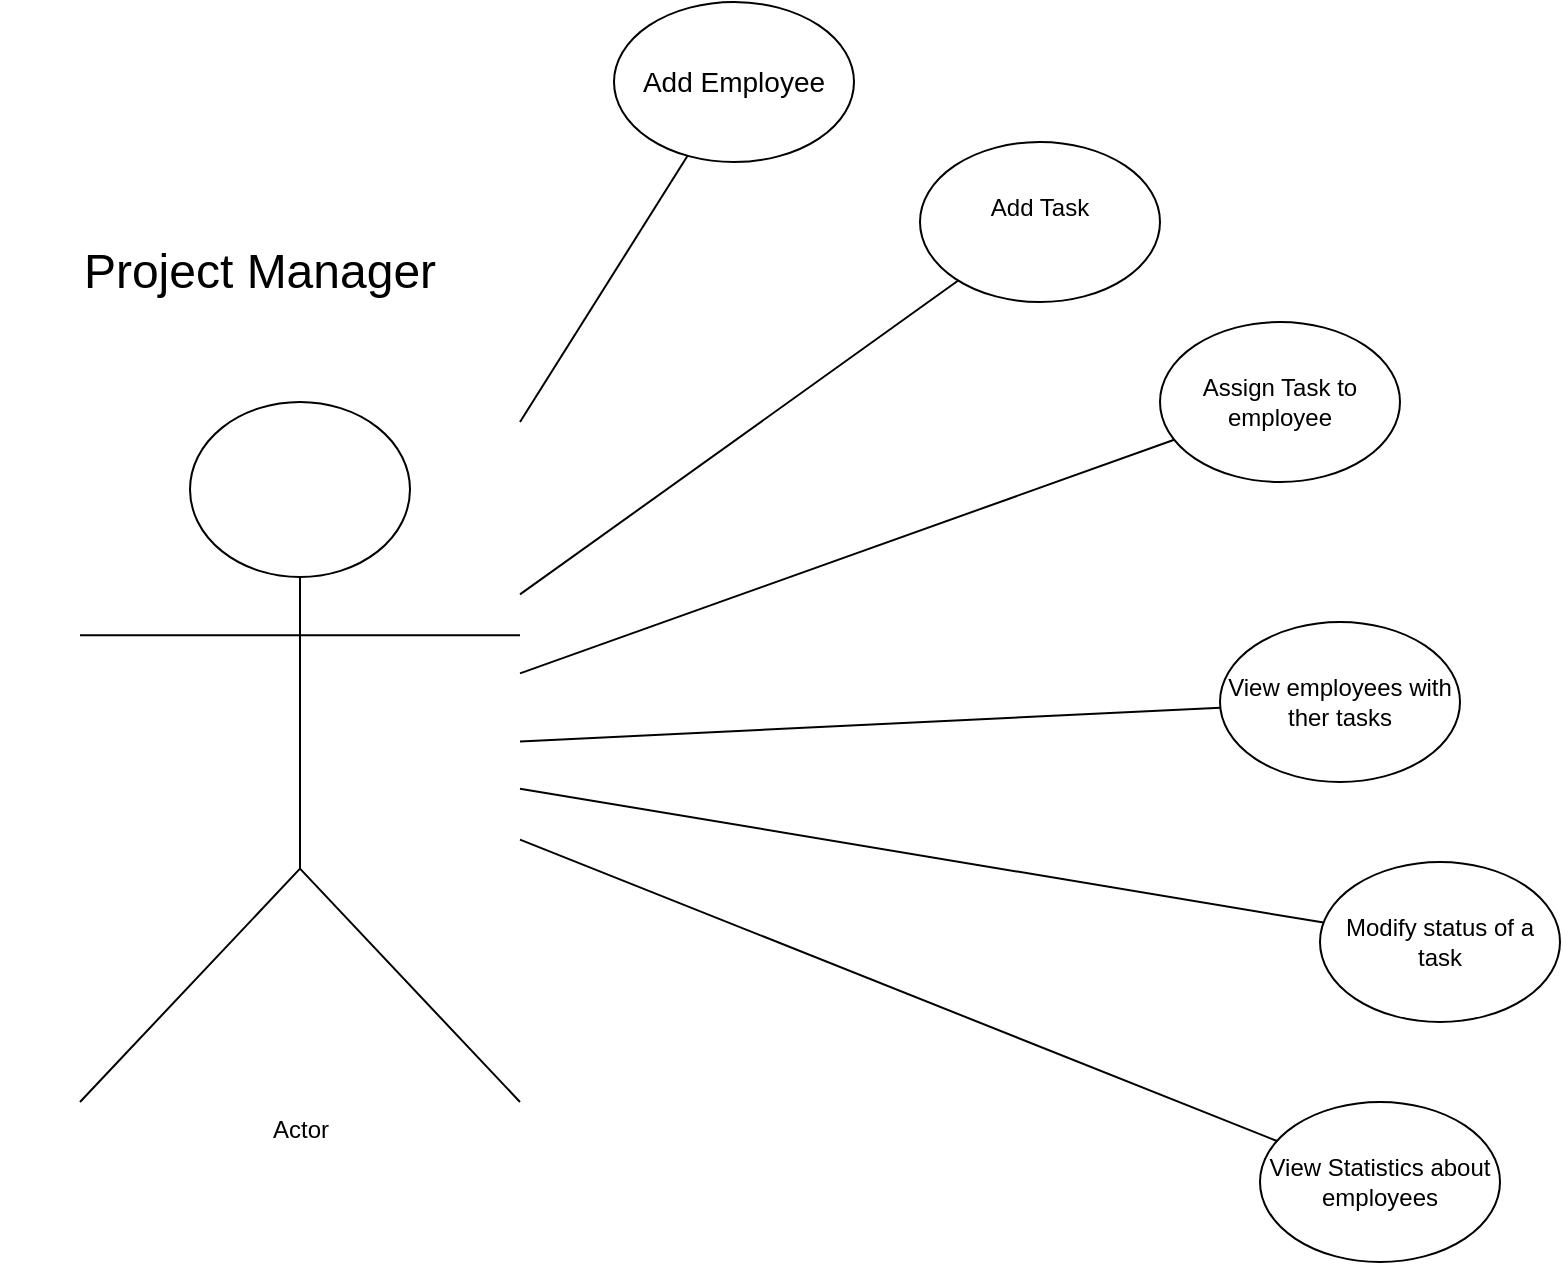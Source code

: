 <mxfile version="26.1.1" pages="3">
  <diagram id="C5RBs43oDa-KdzZeNtuy" name="use-case-Diagram">
    <mxGraphModel dx="2704" dy="522" grid="1" gridSize="10" guides="1" tooltips="1" connect="1" arrows="1" fold="1" page="1" pageScale="1" pageWidth="827" pageHeight="1169" math="0" shadow="0">
      <root>
        <mxCell id="WIyWlLk6GJQsqaUBKTNV-0" />
        <mxCell id="WIyWlLk6GJQsqaUBKTNV-1" parent="WIyWlLk6GJQsqaUBKTNV-0" />
        <mxCell id="hcYKeLWvqQQFtby9EGZp-0" value="Actor" style="shape=umlActor;verticalLabelPosition=bottom;verticalAlign=top;html=1;outlineConnect=0;" parent="WIyWlLk6GJQsqaUBKTNV-1" vertex="1">
          <mxGeometry x="-800" y="280" width="220" height="350" as="geometry" />
        </mxCell>
        <mxCell id="hcYKeLWvqQQFtby9EGZp-4" value="&lt;font style=&quot;font-size: 24px;&quot;&gt;Project Manager&lt;/font&gt;" style="text;html=1;align=center;verticalAlign=middle;whiteSpace=wrap;rounded=0;" parent="WIyWlLk6GJQsqaUBKTNV-1" vertex="1">
          <mxGeometry x="-840" y="170" width="260" height="90" as="geometry" />
        </mxCell>
        <mxCell id="hcYKeLWvqQQFtby9EGZp-6" value="" style="endArrow=none;html=1;rounded=0;" parent="WIyWlLk6GJQsqaUBKTNV-1" target="hcYKeLWvqQQFtby9EGZp-7" edge="1">
          <mxGeometry width="50" height="50" relative="1" as="geometry">
            <mxPoint x="-580" y="290" as="sourcePoint" />
            <mxPoint x="-470" y="110" as="targetPoint" />
          </mxGeometry>
        </mxCell>
        <mxCell id="hcYKeLWvqQQFtby9EGZp-7" value="&lt;font style=&quot;font-size: 14px;&quot;&gt;Add Employee&lt;/font&gt;" style="ellipse;whiteSpace=wrap;html=1;" parent="WIyWlLk6GJQsqaUBKTNV-1" vertex="1">
          <mxGeometry x="-533" y="80" width="120" height="80" as="geometry" />
        </mxCell>
        <mxCell id="hcYKeLWvqQQFtby9EGZp-8" value="" style="endArrow=none;html=1;rounded=0;" parent="WIyWlLk6GJQsqaUBKTNV-1" source="hcYKeLWvqQQFtby9EGZp-0" target="hcYKeLWvqQQFtby9EGZp-9" edge="1">
          <mxGeometry width="50" height="50" relative="1" as="geometry">
            <mxPoint x="-420" y="430" as="sourcePoint" />
            <mxPoint x="-320" y="190" as="targetPoint" />
          </mxGeometry>
        </mxCell>
        <mxCell id="hcYKeLWvqQQFtby9EGZp-9" value="Add Task&lt;div&gt;&lt;br&gt;&lt;/div&gt;" style="ellipse;whiteSpace=wrap;html=1;" parent="WIyWlLk6GJQsqaUBKTNV-1" vertex="1">
          <mxGeometry x="-380" y="150" width="120" height="80" as="geometry" />
        </mxCell>
        <mxCell id="hcYKeLWvqQQFtby9EGZp-10" value="" style="endArrow=none;html=1;rounded=0;" parent="WIyWlLk6GJQsqaUBKTNV-1" source="hcYKeLWvqQQFtby9EGZp-0" target="hcYKeLWvqQQFtby9EGZp-11" edge="1">
          <mxGeometry width="50" height="50" relative="1" as="geometry">
            <mxPoint x="-420" y="490" as="sourcePoint" />
            <mxPoint x="-200" y="280" as="targetPoint" />
          </mxGeometry>
        </mxCell>
        <mxCell id="hcYKeLWvqQQFtby9EGZp-11" value="Assign Task to employee" style="ellipse;whiteSpace=wrap;html=1;" parent="WIyWlLk6GJQsqaUBKTNV-1" vertex="1">
          <mxGeometry x="-260" y="240" width="120" height="80" as="geometry" />
        </mxCell>
        <mxCell id="hcYKeLWvqQQFtby9EGZp-12" value="" style="endArrow=none;html=1;rounded=0;" parent="WIyWlLk6GJQsqaUBKTNV-1" source="hcYKeLWvqQQFtby9EGZp-0" target="hcYKeLWvqQQFtby9EGZp-13" edge="1">
          <mxGeometry width="50" height="50" relative="1" as="geometry">
            <mxPoint x="-420" y="560" as="sourcePoint" />
            <mxPoint x="-170" y="430" as="targetPoint" />
          </mxGeometry>
        </mxCell>
        <mxCell id="hcYKeLWvqQQFtby9EGZp-13" value="View employees with ther tasks" style="ellipse;whiteSpace=wrap;html=1;" parent="WIyWlLk6GJQsqaUBKTNV-1" vertex="1">
          <mxGeometry x="-230.0" y="390" width="120" height="80" as="geometry" />
        </mxCell>
        <mxCell id="hcYKeLWvqQQFtby9EGZp-14" value="" style="endArrow=none;html=1;rounded=0;" parent="WIyWlLk6GJQsqaUBKTNV-1" source="hcYKeLWvqQQFtby9EGZp-0" target="hcYKeLWvqQQFtby9EGZp-15" edge="1">
          <mxGeometry width="50" height="50" relative="1" as="geometry">
            <mxPoint x="-420" y="610" as="sourcePoint" />
            <mxPoint x="-120" y="550" as="targetPoint" />
          </mxGeometry>
        </mxCell>
        <mxCell id="hcYKeLWvqQQFtby9EGZp-15" value="Modify status of a task" style="ellipse;whiteSpace=wrap;html=1;" parent="WIyWlLk6GJQsqaUBKTNV-1" vertex="1">
          <mxGeometry x="-180.0" y="510" width="120" height="80" as="geometry" />
        </mxCell>
        <mxCell id="hcYKeLWvqQQFtby9EGZp-16" value="" style="endArrow=none;html=1;rounded=0;" parent="WIyWlLk6GJQsqaUBKTNV-1" source="hcYKeLWvqQQFtby9EGZp-0" target="hcYKeLWvqQQFtby9EGZp-17" edge="1">
          <mxGeometry width="50" height="50" relative="1" as="geometry">
            <mxPoint x="-420" y="720" as="sourcePoint" />
            <mxPoint x="-150" y="670" as="targetPoint" />
          </mxGeometry>
        </mxCell>
        <mxCell id="hcYKeLWvqQQFtby9EGZp-17" value="View Statistics about employees" style="ellipse;whiteSpace=wrap;html=1;" parent="WIyWlLk6GJQsqaUBKTNV-1" vertex="1">
          <mxGeometry x="-210.0" y="630" width="120" height="80" as="geometry" />
        </mxCell>
      </root>
    </mxGraphModel>
  </diagram>
  <diagram id="sAQ5zIrsNqG7S6Z7Eys6" name="PackageDiagram">
    <mxGraphModel dx="1877" dy="1691" grid="1" gridSize="10" guides="1" tooltips="1" connect="1" arrows="1" fold="1" page="1" pageScale="1" pageWidth="827" pageHeight="1169" math="0" shadow="0">
      <root>
        <mxCell id="0" />
        <mxCell id="1" parent="0" />
        <mxCell id="b7KAdncIvJaY0aT_uzYe-1" value="Graphical User Interface" style="shape=folder;fontStyle=1;spacingTop=10;tabWidth=40;tabHeight=14;tabPosition=left;html=1;whiteSpace=wrap;" parent="1" vertex="1">
          <mxGeometry x="100" y="-680" width="240" height="114" as="geometry" />
        </mxCell>
        <mxCell id="b7KAdncIvJaY0aT_uzYe-2" value="" style="endArrow=block;dashed=1;endFill=0;endSize=12;html=1;rounded=0;exitX=0.5;exitY=1;exitDx=0;exitDy=0;exitPerimeter=0;entryX=0.512;entryY=0.089;entryDx=0;entryDy=0;entryPerimeter=0;" parent="1" source="b7KAdncIvJaY0aT_uzYe-1" target="b7KAdncIvJaY0aT_uzYe-3" edge="1">
          <mxGeometry width="160" relative="1" as="geometry">
            <mxPoint x="260" y="-440" as="sourcePoint" />
            <mxPoint x="220" y="-420" as="targetPoint" />
          </mxGeometry>
        </mxCell>
        <mxCell id="b7KAdncIvJaY0aT_uzYe-3" value="Business Logic" style="shape=folder;fontStyle=1;spacingTop=10;tabWidth=40;tabHeight=14;tabPosition=left;html=1;whiteSpace=wrap;" parent="1" vertex="1">
          <mxGeometry x="80" y="-420" width="280" height="130" as="geometry" />
        </mxCell>
        <mxCell id="b7KAdncIvJaY0aT_uzYe-6" value="" style="endArrow=block;dashed=1;endFill=0;endSize=12;html=1;rounded=0;exitX=0.5;exitY=1;exitDx=0;exitDy=0;exitPerimeter=0;entryX=0.501;entryY=0.086;entryDx=0;entryDy=0;entryPerimeter=0;" parent="1" target="b7KAdncIvJaY0aT_uzYe-7" edge="1">
          <mxGeometry width="160" relative="1" as="geometry">
            <mxPoint x="219.58" y="-290" as="sourcePoint" />
            <mxPoint x="220" y="-180" as="targetPoint" />
          </mxGeometry>
        </mxCell>
        <mxCell id="b7KAdncIvJaY0aT_uzYe-7" value="DataAccess" style="shape=folder;fontStyle=1;spacingTop=10;tabWidth=40;tabHeight=14;tabPosition=left;html=1;whiteSpace=wrap;" parent="1" vertex="1">
          <mxGeometry x="92.5" y="-190" width="255" height="140" as="geometry" />
        </mxCell>
        <mxCell id="b7KAdncIvJaY0aT_uzYe-8" value="DataModel" style="shape=folder;fontStyle=1;spacingTop=10;tabWidth=40;tabHeight=14;tabPosition=left;html=1;whiteSpace=wrap;" parent="1" vertex="1">
          <mxGeometry x="510" y="-410" width="260" height="110" as="geometry" />
        </mxCell>
        <mxCell id="b7KAdncIvJaY0aT_uzYe-11" value="" style="endArrow=block;dashed=1;endFill=0;endSize=12;html=1;rounded=0;exitX=1;exitY=0.488;exitDx=0;exitDy=0;exitPerimeter=0;entryX=0;entryY=0;entryDx=150;entryDy=14;entryPerimeter=0;" parent="1" source="b7KAdncIvJaY0aT_uzYe-1" target="b7KAdncIvJaY0aT_uzYe-8" edge="1">
          <mxGeometry width="160" relative="1" as="geometry">
            <mxPoint x="470" y="-400" as="sourcePoint" />
            <mxPoint x="630" y="-400" as="targetPoint" />
          </mxGeometry>
        </mxCell>
        <mxCell id="b7KAdncIvJaY0aT_uzYe-14" value="" style="endArrow=block;dashed=1;endFill=0;endSize=12;html=1;rounded=0;exitX=0;exitY=0;exitDx=280;exitDy=72;exitPerimeter=0;entryX=0;entryY=0;entryDx=0;entryDy=62;entryPerimeter=0;" parent="1" source="b7KAdncIvJaY0aT_uzYe-3" target="b7KAdncIvJaY0aT_uzYe-8" edge="1">
          <mxGeometry width="160" relative="1" as="geometry">
            <mxPoint x="470" y="-230" as="sourcePoint" />
            <mxPoint x="630" y="-230" as="targetPoint" />
          </mxGeometry>
        </mxCell>
        <mxCell id="b7KAdncIvJaY0aT_uzYe-16" value="" style="endArrow=block;dashed=1;endFill=0;endSize=12;html=1;rounded=0;exitX=0;exitY=0;exitDx=255;exitDy=77;exitPerimeter=0;entryX=0.5;entryY=1;entryDx=0;entryDy=0;entryPerimeter=0;" parent="1" source="b7KAdncIvJaY0aT_uzYe-7" target="b7KAdncIvJaY0aT_uzYe-8" edge="1">
          <mxGeometry width="160" relative="1" as="geometry">
            <mxPoint x="470" y="-230" as="sourcePoint" />
            <mxPoint x="630" y="-230" as="targetPoint" />
          </mxGeometry>
        </mxCell>
        <mxCell id="b7KAdncIvJaY0aT_uzYe-17" value="" style="endArrow=classic;html=1;rounded=0;entryX=0.49;entryY=0.1;entryDx=0;entryDy=0;entryPerimeter=0;" parent="1" target="b7KAdncIvJaY0aT_uzYe-1" edge="1">
          <mxGeometry width="50" height="50" relative="1" as="geometry">
            <mxPoint x="200" y="-880" as="sourcePoint" />
            <mxPoint x="570" y="-760" as="targetPoint" />
          </mxGeometry>
        </mxCell>
        <mxCell id="b7KAdncIvJaY0aT_uzYe-19" value="&lt;font style=&quot;font-size: 14px;&quot;&gt;Contains the implementation of the GUI&amp;nbsp; with classes : MainMenuPage,ModifyStatusPage,&lt;/font&gt;&lt;div&gt;&lt;span style=&quot;background-color: initial;&quot;&gt;&lt;font size=&quot;3&quot;&gt;ViewEmployeesPage,ViewStatisticsPage,&lt;/font&gt;&lt;/span&gt;&lt;/div&gt;&lt;div&gt;&lt;span style=&quot;background-color: initial;&quot;&gt;&lt;font size=&quot;3&quot;&gt;AddEmployeePage,AddTaskPage,&lt;/font&gt;&lt;/span&gt;&lt;/div&gt;&lt;div&gt;&lt;span style=&quot;background-color: initial;&quot;&gt;&lt;font size=&quot;3&quot;&gt;AssignTaskPage ,OperationsOnComplexTaskPage&lt;/font&gt;&lt;/span&gt;&lt;/div&gt;" style="text;html=1;align=center;verticalAlign=middle;whiteSpace=wrap;rounded=0;" parent="1" vertex="1">
          <mxGeometry x="92.5" y="-1010" width="307.5" height="120" as="geometry" />
        </mxCell>
        <mxCell id="b7KAdncIvJaY0aT_uzYe-21" value="" style="endArrow=classic;html=1;rounded=0;entryX=0.769;entryY=0.091;entryDx=0;entryDy=0;entryPerimeter=0;" parent="1" target="b7KAdncIvJaY0aT_uzYe-8" edge="1">
          <mxGeometry width="50" height="50" relative="1" as="geometry">
            <mxPoint x="690" y="-570" as="sourcePoint" />
            <mxPoint x="730" y="-560" as="targetPoint" />
          </mxGeometry>
        </mxCell>
        <mxCell id="b7KAdncIvJaY0aT_uzYe-22" value="&lt;font style=&quot;font-size: 14px;&quot;&gt;Contains the implementation of&amp;nbsp; Employee,Task, SimpleTask, ComplexTask,EmployeeHourRetainer&lt;/font&gt;" style="text;html=1;align=center;verticalAlign=middle;whiteSpace=wrap;rounded=0;" parent="1" vertex="1">
          <mxGeometry x="530" y="-696" width="240" height="130" as="geometry" />
        </mxCell>
        <mxCell id="b7KAdncIvJaY0aT_uzYe-23" value="" style="endArrow=classic;html=1;rounded=0;entryX=0;entryY=0;entryDx=0;entryDy=72;entryPerimeter=0;" parent="1" target="b7KAdncIvJaY0aT_uzYe-3" edge="1">
          <mxGeometry width="50" height="50" relative="1" as="geometry">
            <mxPoint x="-160" y="-440" as="sourcePoint" />
            <mxPoint x="470" y="-320" as="targetPoint" />
          </mxGeometry>
        </mxCell>
        <mxCell id="b7KAdncIvJaY0aT_uzYe-24" value="&lt;font style=&quot;font-size: 14px;&quot;&gt;Contains the Implementation of TaskManagement(the logic for tasks ), EmployeesManagement(the logic for employees) and Utility(some methods to manipulate data of Tasks and/or Employees&lt;/font&gt;" style="text;html=1;align=center;verticalAlign=middle;whiteSpace=wrap;rounded=0;" parent="1" vertex="1">
          <mxGeometry x="-390" y="-560" width="230" height="190" as="geometry" />
        </mxCell>
        <mxCell id="b7KAdncIvJaY0aT_uzYe-25" value="" style="endArrow=classic;html=1;rounded=0;entryX=0;entryY=0;entryDx=0;entryDy=77;entryPerimeter=0;" parent="1" target="b7KAdncIvJaY0aT_uzYe-7" edge="1">
          <mxGeometry width="50" height="50" relative="1" as="geometry">
            <mxPoint x="-330" y="-180" as="sourcePoint" />
            <mxPoint x="100" y="-170" as="targetPoint" />
          </mxGeometry>
        </mxCell>
        <mxCell id="b7KAdncIvJaY0aT_uzYe-26" value="&lt;font style=&quot;font-size: 14px;&quot;&gt;Contains the class for&lt;br/&gt;persisting data using&lt;br/&gt;serialization(SerializationOperations)&lt;/font&gt;" style="text;html=1;align=center;verticalAlign=middle;whiteSpace=wrap;rounded=0;" parent="1" vertex="1">
          <mxGeometry x="-560" y="-250" width="240" height="120" as="geometry" />
        </mxCell>
      </root>
    </mxGraphModel>
  </diagram>
  <diagram id="93zc1zAhfyyxOdkMLuDo" name="classDiagram">
    <mxGraphModel dx="3987" dy="2329" grid="1" gridSize="10" guides="1" tooltips="1" connect="1" arrows="1" fold="1" page="1" pageScale="1" pageWidth="827" pageHeight="1169" math="0" shadow="0">
      <root>
        <mxCell id="0" />
        <mxCell id="1" parent="0" />
        <mxCell id="gsCKZglPHFeSLRYfXybQ-1" value="&lt;i&gt;Task&lt;/i&gt;" style="swimlane;fontStyle=1;align=center;verticalAlign=top;childLayout=stackLayout;horizontal=1;startSize=26;horizontalStack=0;resizeParent=1;resizeParentMax=0;resizeLast=0;collapsible=1;marginBottom=0;whiteSpace=wrap;html=1;" parent="1" vertex="1">
          <mxGeometry x="350" y="410" width="160" height="138" as="geometry" />
        </mxCell>
        <mxCell id="gsCKZglPHFeSLRYfXybQ-2" value="-idTask:int&lt;div&gt;&lt;br&gt;&lt;/div&gt;" style="text;strokeColor=none;fillColor=none;align=left;verticalAlign=top;spacingLeft=4;spacingRight=4;overflow=hidden;rotatable=0;points=[[0,0.5],[1,0.5]];portConstraint=eastwest;whiteSpace=wrap;html=1;" parent="gsCKZglPHFeSLRYfXybQ-1" vertex="1">
          <mxGeometry y="26" width="160" height="26" as="geometry" />
        </mxCell>
        <mxCell id="gsCKZglPHFeSLRYfXybQ-7" value="-title:String" style="text;strokeColor=none;fillColor=none;align=left;verticalAlign=top;spacingLeft=4;spacingRight=4;overflow=hidden;rotatable=0;points=[[0,0.5],[1,0.5]];portConstraint=eastwest;whiteSpace=wrap;html=1;" parent="gsCKZglPHFeSLRYfXybQ-1" vertex="1">
          <mxGeometry y="52" width="160" height="26" as="geometry" />
        </mxCell>
        <mxCell id="hb1Ye0WjrdyC9d1Gobza-20" value="-statusTask : String" style="text;strokeColor=none;fillColor=none;align=left;verticalAlign=top;spacingLeft=4;spacingRight=4;overflow=hidden;rotatable=0;points=[[0,0.5],[1,0.5]];portConstraint=eastwest;whiteSpace=wrap;html=1;" parent="gsCKZglPHFeSLRYfXybQ-1" vertex="1">
          <mxGeometry y="78" width="160" height="26" as="geometry" />
        </mxCell>
        <mxCell id="gsCKZglPHFeSLRYfXybQ-3" value="" style="line;strokeWidth=1;fillColor=none;align=left;verticalAlign=middle;spacingTop=-1;spacingLeft=3;spacingRight=3;rotatable=0;labelPosition=right;points=[];portConstraint=eastwest;strokeColor=inherit;" parent="gsCKZglPHFeSLRYfXybQ-1" vertex="1">
          <mxGeometry y="104" width="160" height="8" as="geometry" />
        </mxCell>
        <mxCell id="gsCKZglPHFeSLRYfXybQ-4" value="&lt;i&gt;+estimateDuration() :int&lt;/i&gt;" style="text;strokeColor=none;fillColor=none;align=left;verticalAlign=top;spacingLeft=4;spacingRight=4;overflow=hidden;rotatable=0;points=[[0,0.5],[1,0.5]];portConstraint=eastwest;whiteSpace=wrap;html=1;" parent="gsCKZglPHFeSLRYfXybQ-1" vertex="1">
          <mxGeometry y="112" width="160" height="26" as="geometry" />
        </mxCell>
        <mxCell id="gsCKZglPHFeSLRYfXybQ-8" value="SimpleTask" style="swimlane;fontStyle=1;align=center;verticalAlign=top;childLayout=stackLayout;horizontal=1;startSize=26;horizontalStack=0;resizeParent=1;resizeParentMax=0;resizeLast=0;collapsible=1;marginBottom=0;whiteSpace=wrap;html=1;" parent="1" vertex="1">
          <mxGeometry x="234" y="710" width="180" height="112" as="geometry" />
        </mxCell>
        <mxCell id="gsCKZglPHFeSLRYfXybQ-9" value="-startHour : int" style="text;strokeColor=none;fillColor=none;align=left;verticalAlign=top;spacingLeft=4;spacingRight=4;overflow=hidden;rotatable=0;points=[[0,0.5],[1,0.5]];portConstraint=eastwest;whiteSpace=wrap;html=1;" parent="gsCKZglPHFeSLRYfXybQ-8" vertex="1">
          <mxGeometry y="26" width="180" height="26" as="geometry" />
        </mxCell>
        <mxCell id="gsCKZglPHFeSLRYfXybQ-19" value="-endHour : int" style="text;strokeColor=none;fillColor=none;align=left;verticalAlign=top;spacingLeft=4;spacingRight=4;overflow=hidden;rotatable=0;points=[[0,0.5],[1,0.5]];portConstraint=eastwest;whiteSpace=wrap;html=1;" parent="gsCKZglPHFeSLRYfXybQ-8" vertex="1">
          <mxGeometry y="52" width="180" height="26" as="geometry" />
        </mxCell>
        <mxCell id="gsCKZglPHFeSLRYfXybQ-10" value="" style="line;strokeWidth=1;fillColor=none;align=left;verticalAlign=middle;spacingTop=-1;spacingLeft=3;spacingRight=3;rotatable=0;labelPosition=right;points=[];portConstraint=eastwest;strokeColor=inherit;" parent="gsCKZglPHFeSLRYfXybQ-8" vertex="1">
          <mxGeometry y="78" width="180" height="8" as="geometry" />
        </mxCell>
        <mxCell id="gsCKZglPHFeSLRYfXybQ-11" value="+ estimateDuration(): int" style="text;strokeColor=none;fillColor=none;align=left;verticalAlign=top;spacingLeft=4;spacingRight=4;overflow=hidden;rotatable=0;points=[[0,0.5],[1,0.5]];portConstraint=eastwest;whiteSpace=wrap;html=1;" parent="gsCKZglPHFeSLRYfXybQ-8" vertex="1">
          <mxGeometry y="86" width="180" height="26" as="geometry" />
        </mxCell>
        <mxCell id="gsCKZglPHFeSLRYfXybQ-12" value="ComplexTask" style="swimlane;fontStyle=1;align=center;verticalAlign=top;childLayout=stackLayout;horizontal=1;startSize=26;horizontalStack=0;resizeParent=1;resizeParentMax=0;resizeLast=0;collapsible=1;marginBottom=0;whiteSpace=wrap;html=1;" parent="1" vertex="1">
          <mxGeometry x="530" y="686" width="197" height="164" as="geometry" />
        </mxCell>
        <mxCell id="gsCKZglPHFeSLRYfXybQ-13" value="-listOfAComplexTask : List&amp;lt;Task&amp;gt;;" style="text;strokeColor=none;fillColor=none;align=left;verticalAlign=top;spacingLeft=4;spacingRight=4;overflow=hidden;rotatable=0;points=[[0,0.5],[1,0.5]];portConstraint=eastwest;whiteSpace=wrap;html=1;" parent="gsCKZglPHFeSLRYfXybQ-12" vertex="1">
          <mxGeometry y="26" width="197" height="26" as="geometry" />
        </mxCell>
        <mxCell id="gsCKZglPHFeSLRYfXybQ-14" value="" style="line;strokeWidth=1;fillColor=none;align=left;verticalAlign=middle;spacingTop=-1;spacingLeft=3;spacingRight=3;rotatable=0;labelPosition=right;points=[];portConstraint=eastwest;strokeColor=inherit;" parent="gsCKZglPHFeSLRYfXybQ-12" vertex="1">
          <mxGeometry y="52" width="197" height="8" as="geometry" />
        </mxCell>
        <mxCell id="gsCKZglPHFeSLRYfXybQ-15" value="+ estimateDuration(): int" style="text;strokeColor=none;fillColor=none;align=left;verticalAlign=top;spacingLeft=4;spacingRight=4;overflow=hidden;rotatable=0;points=[[0,0.5],[1,0.5]];portConstraint=eastwest;whiteSpace=wrap;html=1;" parent="gsCKZglPHFeSLRYfXybQ-12" vertex="1">
          <mxGeometry y="60" width="197" height="26" as="geometry" />
        </mxCell>
        <mxCell id="gsCKZglPHFeSLRYfXybQ-20" value="+ addTask(task : Task) : void&lt;div&gt;&lt;br&gt;&lt;/div&gt;" style="text;strokeColor=none;fillColor=none;align=left;verticalAlign=top;spacingLeft=4;spacingRight=4;overflow=hidden;rotatable=0;points=[[0,0.5],[1,0.5]];portConstraint=eastwest;whiteSpace=wrap;html=1;" parent="gsCKZglPHFeSLRYfXybQ-12" vertex="1">
          <mxGeometry y="86" width="197" height="26" as="geometry" />
        </mxCell>
        <mxCell id="gsCKZglPHFeSLRYfXybQ-21" value="+ deleteTask(task : Task) : void" style="text;strokeColor=none;fillColor=none;align=left;verticalAlign=top;spacingLeft=4;spacingRight=4;overflow=hidden;rotatable=0;points=[[0,0.5],[1,0.5]];portConstraint=eastwest;whiteSpace=wrap;html=1;" parent="gsCKZglPHFeSLRYfXybQ-12" vertex="1">
          <mxGeometry y="112" width="197" height="26" as="geometry" />
        </mxCell>
        <mxCell id="p8pjEw0joS4cmYBz9ySb-9" value="+ findTask(task : Task) : Task" style="text;strokeColor=none;fillColor=none;align=left;verticalAlign=top;spacingLeft=4;spacingRight=4;overflow=hidden;rotatable=0;points=[[0,0.5],[1,0.5]];portConstraint=eastwest;whiteSpace=wrap;html=1;" parent="gsCKZglPHFeSLRYfXybQ-12" vertex="1">
          <mxGeometry y="138" width="197" height="26" as="geometry" />
        </mxCell>
        <mxCell id="gsCKZglPHFeSLRYfXybQ-16" value="" style="endArrow=block;endSize=16;endFill=0;html=1;rounded=0;exitX=0.5;exitY=0;exitDx=0;exitDy=0;entryX=0.459;entryY=1.045;entryDx=0;entryDy=0;entryPerimeter=0;" parent="1" source="gsCKZglPHFeSLRYfXybQ-8" target="gsCKZglPHFeSLRYfXybQ-4" edge="1">
          <mxGeometry width="160" relative="1" as="geometry">
            <mxPoint x="320" y="380" as="sourcePoint" />
            <mxPoint x="480" y="380" as="targetPoint" />
          </mxGeometry>
        </mxCell>
        <mxCell id="gsCKZglPHFeSLRYfXybQ-17" value="" style="endArrow=block;endSize=16;endFill=0;html=1;rounded=0;exitX=0.564;exitY=-0.018;exitDx=0;exitDy=0;exitPerimeter=0;entryX=0.606;entryY=1.154;entryDx=0;entryDy=0;entryPerimeter=0;" parent="1" source="gsCKZglPHFeSLRYfXybQ-12" target="gsCKZglPHFeSLRYfXybQ-4" edge="1">
          <mxGeometry width="160" relative="1" as="geometry">
            <mxPoint x="320" y="270" as="sourcePoint" />
            <mxPoint x="480" y="270" as="targetPoint" />
          </mxGeometry>
        </mxCell>
        <mxCell id="gsCKZglPHFeSLRYfXybQ-22" value="" style="endArrow=diamondThin;endFill=0;endSize=24;html=1;rounded=0;entryX=1;entryY=0.5;entryDx=0;entryDy=0;exitX=1;exitY=0.5;exitDx=0;exitDy=0;" parent="1" source="gsCKZglPHFeSLRYfXybQ-7" target="gsCKZglPHFeSLRYfXybQ-20" edge="1">
          <mxGeometry width="160" relative="1" as="geometry">
            <mxPoint x="410" y="187" as="sourcePoint" />
            <mxPoint x="550" y="330" as="targetPoint" />
            <Array as="points">
              <mxPoint x="780" y="480" />
              <mxPoint x="780" y="590" />
              <mxPoint x="780" y="785" />
            </Array>
          </mxGeometry>
        </mxCell>
        <mxCell id="gsCKZglPHFeSLRYfXybQ-23" value="TasksManagement" style="swimlane;fontStyle=1;align=center;verticalAlign=top;childLayout=stackLayout;horizontal=1;startSize=26;horizontalStack=0;resizeParent=1;resizeParentMax=0;resizeLast=0;collapsible=1;marginBottom=0;whiteSpace=wrap;html=1;" parent="1" vertex="1">
          <mxGeometry x="-410" y="130" width="630" height="580" as="geometry" />
        </mxCell>
        <mxCell id="gsCKZglPHFeSLRYfXybQ-24" value="- map : Map&amp;lt;Employee , List &amp;lt;Task&amp;gt;&amp;gt;" style="text;strokeColor=none;fillColor=none;align=left;verticalAlign=top;spacingLeft=4;spacingRight=4;overflow=hidden;rotatable=0;points=[[0,0.5],[1,0.5]];portConstraint=eastwest;whiteSpace=wrap;html=1;" parent="gsCKZglPHFeSLRYfXybQ-23" vertex="1">
          <mxGeometry y="26" width="630" height="26" as="geometry" />
        </mxCell>
        <mxCell id="4f8afUCtdIZkkw5ZLQad-1" value="- errorMessageTask : String" style="text;strokeColor=none;fillColor=none;align=left;verticalAlign=top;spacingLeft=4;spacingRight=4;overflow=hidden;rotatable=0;points=[[0,0.5],[1,0.5]];portConstraint=eastwest;whiteSpace=wrap;html=1;" parent="gsCKZglPHFeSLRYfXybQ-23" vertex="1">
          <mxGeometry y="52" width="630" height="26" as="geometry" />
        </mxCell>
        <mxCell id="_wk4xb8OxTAzbN9ZgH_I-1" value="&lt;u&gt;- idAutoIncrement : Integer&lt;/u&gt;" style="text;strokeColor=none;fillColor=none;align=left;verticalAlign=top;spacingLeft=4;spacingRight=4;overflow=hidden;rotatable=0;points=[[0,0.5],[1,0.5]];portConstraint=eastwest;whiteSpace=wrap;html=1;" parent="gsCKZglPHFeSLRYfXybQ-23" vertex="1">
          <mxGeometry y="78" width="630" height="26" as="geometry" />
        </mxCell>
        <mxCell id="_ZY3OqY5vGH6_oPAg5ww-28" value="-listOfTaskUnassigned : List&amp;lt;Task&amp;gt;" style="text;strokeColor=none;fillColor=none;align=left;verticalAlign=top;spacingLeft=4;spacingRight=4;overflow=hidden;rotatable=0;points=[[0,0.5],[1,0.5]];portConstraint=eastwest;whiteSpace=wrap;html=1;" parent="gsCKZglPHFeSLRYfXybQ-23" vertex="1">
          <mxGeometry y="104" width="630" height="26" as="geometry" />
        </mxCell>
        <mxCell id="gsCKZglPHFeSLRYfXybQ-25" value="" style="line;strokeWidth=1;fillColor=none;align=left;verticalAlign=middle;spacingTop=-1;spacingLeft=3;spacingRight=3;rotatable=0;labelPosition=right;points=[];portConstraint=eastwest;strokeColor=inherit;" parent="gsCKZglPHFeSLRYfXybQ-23" vertex="1">
          <mxGeometry y="130" width="630" height="8" as="geometry" />
        </mxCell>
        <mxCell id="F0ha7dF1QaVIKSSiVNvj-2" value="+ serializeMap() : void" style="text;strokeColor=none;fillColor=none;align=left;verticalAlign=top;spacingLeft=4;spacingRight=4;overflow=hidden;rotatable=0;points=[[0,0.5],[1,0.5]];portConstraint=eastwest;whiteSpace=wrap;html=1;" parent="gsCKZglPHFeSLRYfXybQ-23" vertex="1">
          <mxGeometry y="138" width="630" height="26" as="geometry" />
        </mxCell>
        <mxCell id="F0ha7dF1QaVIKSSiVNvj-3" value="+ serializeTaskList () : void" style="text;strokeColor=none;fillColor=none;align=left;verticalAlign=top;spacingLeft=4;spacingRight=4;overflow=hidden;rotatable=0;points=[[0,0.5],[1,0.5]];portConstraint=eastwest;whiteSpace=wrap;html=1;" parent="gsCKZglPHFeSLRYfXybQ-23" vertex="1">
          <mxGeometry y="164" width="630" height="26" as="geometry" />
        </mxCell>
        <mxCell id="F0ha7dF1QaVIKSSiVNvj-6" value="+ serializeId() : void" style="text;strokeColor=none;fillColor=none;align=left;verticalAlign=top;spacingLeft=4;spacingRight=4;overflow=hidden;rotatable=0;points=[[0,0.5],[1,0.5]];portConstraint=eastwest;whiteSpace=wrap;html=1;" parent="gsCKZglPHFeSLRYfXybQ-23" vertex="1">
          <mxGeometry y="190" width="630" height="26" as="geometry" />
        </mxCell>
        <mxCell id="F0ha7dF1QaVIKSSiVNvj-5" value="+ deserializeMap() : void" style="text;strokeColor=none;fillColor=none;align=left;verticalAlign=top;spacingLeft=4;spacingRight=4;overflow=hidden;rotatable=0;points=[[0,0.5],[1,0.5]];portConstraint=eastwest;whiteSpace=wrap;html=1;" parent="gsCKZglPHFeSLRYfXybQ-23" vertex="1">
          <mxGeometry y="216" width="630" height="26" as="geometry" />
        </mxCell>
        <mxCell id="F0ha7dF1QaVIKSSiVNvj-4" value="+ deserializeTaskList() : void" style="text;strokeColor=none;fillColor=none;align=left;verticalAlign=top;spacingLeft=4;spacingRight=4;overflow=hidden;rotatable=0;points=[[0,0.5],[1,0.5]];portConstraint=eastwest;whiteSpace=wrap;html=1;" parent="gsCKZglPHFeSLRYfXybQ-23" vertex="1">
          <mxGeometry y="242" width="630" height="26" as="geometry" />
        </mxCell>
        <mxCell id="F0ha7dF1QaVIKSSiVNvj-1" value="+ deserializeId () : void" style="text;strokeColor=none;fillColor=none;align=left;verticalAlign=top;spacingLeft=4;spacingRight=4;overflow=hidden;rotatable=0;points=[[0,0.5],[1,0.5]];portConstraint=eastwest;whiteSpace=wrap;html=1;" parent="gsCKZglPHFeSLRYfXybQ-23" vertex="1">
          <mxGeometry y="268" width="630" height="26" as="geometry" />
        </mxCell>
        <mxCell id="4f8afUCtdIZkkw5ZLQad-2" value="+ modifyTaskStatus(idEmployee: int , idTask : int, statusModified : String): void" style="text;strokeColor=none;fillColor=none;align=left;verticalAlign=top;spacingLeft=4;spacingRight=4;overflow=hidden;rotatable=0;points=[[0,0.5],[1,0.5]];portConstraint=eastwest;whiteSpace=wrap;html=1;" parent="gsCKZglPHFeSLRYfXybQ-23" vertex="1">
          <mxGeometry y="294" width="630" height="26" as="geometry" />
        </mxCell>
        <mxCell id="4f8afUCtdIZkkw5ZLQad-3" value="+ assignTaskToEmployee(idEmployee : int , currentTask: Task) : void" style="text;strokeColor=none;fillColor=none;align=left;verticalAlign=top;spacingLeft=4;spacingRight=4;overflow=hidden;rotatable=0;points=[[0,0.5],[1,0.5]];portConstraint=eastwest;whiteSpace=wrap;html=1;" parent="gsCKZglPHFeSLRYfXybQ-23" vertex="1">
          <mxGeometry y="320" width="630" height="26" as="geometry" />
        </mxCell>
        <mxCell id="4f8afUCtdIZkkw5ZLQad-4" value="+ addTaskInApplication(task : Task) :void" style="text;strokeColor=none;fillColor=none;align=left;verticalAlign=top;spacingLeft=4;spacingRight=4;overflow=hidden;rotatable=0;points=[[0,0.5],[1,0.5]];portConstraint=eastwest;whiteSpace=wrap;html=1;" parent="gsCKZglPHFeSLRYfXybQ-23" vertex="1">
          <mxGeometry y="346" width="630" height="26" as="geometry" />
        </mxCell>
        <mxCell id="4f8afUCtdIZkkw5ZLQad-6" value="+ addTaskInComplexTask(complexTask : ComplexTask , task : Task) : void" style="text;strokeColor=none;fillColor=none;align=left;verticalAlign=top;spacingLeft=4;spacingRight=4;overflow=hidden;rotatable=0;points=[[0,0.5],[1,0.5]];portConstraint=eastwest;whiteSpace=wrap;html=1;" parent="gsCKZglPHFeSLRYfXybQ-23" vertex="1">
          <mxGeometry y="372" width="630" height="26" as="geometry" />
        </mxCell>
        <mxCell id="4f8afUCtdIZkkw5ZLQad-7" value="+ deleteTaskInComplexTask(complexTask : ComplexTask , task : Task) :void" style="text;strokeColor=none;fillColor=none;align=left;verticalAlign=top;spacingLeft=4;spacingRight=4;overflow=hidden;rotatable=0;points=[[0,0.5],[1,0.5]];portConstraint=eastwest;whiteSpace=wrap;html=1;" parent="gsCKZglPHFeSLRYfXybQ-23" vertex="1">
          <mxGeometry y="398" width="630" height="26" as="geometry" />
        </mxCell>
        <mxCell id="4f8afUCtdIZkkw5ZLQad-8" value="+ getListOfEmployeeFromMap() : List&amp;lt;Employee&amp;gt;" style="text;strokeColor=none;fillColor=none;align=left;verticalAlign=top;spacingLeft=4;spacingRight=4;overflow=hidden;rotatable=0;points=[[0,0.5],[1,0.5]];portConstraint=eastwest;whiteSpace=wrap;html=1;" parent="gsCKZglPHFeSLRYfXybQ-23" vertex="1">
          <mxGeometry y="424" width="630" height="26" as="geometry" />
        </mxCell>
        <mxCell id="4f8afUCtdIZkkw5ZLQad-9" value="- hasAlreadyTheTask( tasksOfEmployee : List&amp;lt;Task&amp;gt; , task :Task) boolean" style="text;strokeColor=none;fillColor=none;align=left;verticalAlign=top;spacingLeft=4;spacingRight=4;overflow=hidden;rotatable=0;points=[[0,0.5],[1,0.5]];portConstraint=eastwest;whiteSpace=wrap;html=1;" parent="gsCKZglPHFeSLRYfXybQ-23" vertex="1">
          <mxGeometry y="450" width="630" height="26" as="geometry" />
        </mxCell>
        <mxCell id="4f8afUCtdIZkkw5ZLQad-10" value="+ findListOfTasksFromMap( idEmployee: int) : List&amp;lt;Task&amp;gt;" style="text;strokeColor=none;fillColor=none;align=left;verticalAlign=top;spacingLeft=4;spacingRight=4;overflow=hidden;rotatable=0;points=[[0,0.5],[1,0.5]];portConstraint=eastwest;whiteSpace=wrap;html=1;" parent="gsCKZglPHFeSLRYfXybQ-23" vertex="1">
          <mxGeometry y="476" width="630" height="26" as="geometry" />
        </mxCell>
        <mxCell id="4f8afUCtdIZkkw5ZLQad-11" value="- findTaskInListToModify(tasks : List&amp;lt;Task&amp;gt; , idTask : int) Task" style="text;strokeColor=none;fillColor=none;align=left;verticalAlign=top;spacingLeft=4;spacingRight=4;overflow=hidden;rotatable=0;points=[[0,0.5],[1,0.5]];portConstraint=eastwest;whiteSpace=wrap;html=1;" parent="gsCKZglPHFeSLRYfXybQ-23" vertex="1">
          <mxGeometry y="502" width="630" height="26" as="geometry" />
        </mxCell>
        <mxCell id="4f8afUCtdIZkkw5ZLQad-12" value="+ fillAllComplexTaskFromMapAndUnassigned() : List&amp;lt;ComplexTask&amp;gt;" style="text;strokeColor=none;fillColor=none;align=left;verticalAlign=top;spacingLeft=4;spacingRight=4;overflow=hidden;rotatable=0;points=[[0,0.5],[1,0.5]];portConstraint=eastwest;whiteSpace=wrap;html=1;" parent="gsCKZglPHFeSLRYfXybQ-23" vertex="1">
          <mxGeometry y="528" width="630" height="26" as="geometry" />
        </mxCell>
        <mxCell id="4f8afUCtdIZkkw5ZLQad-13" value="- allComplexTasksRecursively( complexTaskFromList :ComplexTask , complexTasks : List&amp;lt;ComplexTask) : void" style="text;strokeColor=none;fillColor=none;align=left;verticalAlign=top;spacingLeft=4;spacingRight=4;overflow=hidden;rotatable=0;points=[[0,0.5],[1,0.5]];portConstraint=eastwest;whiteSpace=wrap;html=1;" parent="gsCKZglPHFeSLRYfXybQ-23" vertex="1">
          <mxGeometry y="554" width="630" height="26" as="geometry" />
        </mxCell>
        <mxCell id="_ZY3OqY5vGH6_oPAg5ww-2" value="Employee" style="swimlane;fontStyle=1;align=center;verticalAlign=top;childLayout=stackLayout;horizontal=1;startSize=26;horizontalStack=0;resizeParent=1;resizeParentMax=0;resizeLast=0;collapsible=1;marginBottom=0;whiteSpace=wrap;html=1;" parent="1" vertex="1">
          <mxGeometry x="-280" y="-210" width="160" height="108" as="geometry" />
        </mxCell>
        <mxCell id="_ZY3OqY5vGH6_oPAg5ww-3" value="-idEmployee:int" style="text;strokeColor=none;fillColor=none;align=left;verticalAlign=top;spacingLeft=4;spacingRight=4;overflow=hidden;rotatable=0;points=[[0,0.5],[1,0.5]];portConstraint=eastwest;whiteSpace=wrap;html=1;" parent="_ZY3OqY5vGH6_oPAg5ww-2" vertex="1">
          <mxGeometry y="26" width="160" height="22" as="geometry" />
        </mxCell>
        <mxCell id="_ZY3OqY5vGH6_oPAg5ww-34" value="-age: int" style="text;strokeColor=none;fillColor=none;align=left;verticalAlign=top;spacingLeft=4;spacingRight=4;overflow=hidden;rotatable=0;points=[[0,0.5],[1,0.5]];portConstraint=eastwest;whiteSpace=wrap;html=1;" parent="_ZY3OqY5vGH6_oPAg5ww-2" vertex="1">
          <mxGeometry y="48" width="160" height="26" as="geometry" />
        </mxCell>
        <mxCell id="_ZY3OqY5vGH6_oPAg5ww-6" value="-name : String" style="text;strokeColor=none;fillColor=none;align=left;verticalAlign=top;spacingLeft=4;spacingRight=4;overflow=hidden;rotatable=0;points=[[0,0.5],[1,0.5]];portConstraint=eastwest;whiteSpace=wrap;html=1;" parent="_ZY3OqY5vGH6_oPAg5ww-2" vertex="1">
          <mxGeometry y="74" width="160" height="26" as="geometry" />
        </mxCell>
        <mxCell id="_ZY3OqY5vGH6_oPAg5ww-4" value="" style="line;strokeWidth=1;fillColor=none;align=left;verticalAlign=middle;spacingTop=-1;spacingLeft=3;spacingRight=3;rotatable=0;labelPosition=right;points=[];portConstraint=eastwest;strokeColor=inherit;" parent="_ZY3OqY5vGH6_oPAg5ww-2" vertex="1">
          <mxGeometry y="100" width="160" height="8" as="geometry" />
        </mxCell>
        <mxCell id="_ZY3OqY5vGH6_oPAg5ww-7" value="" style="endArrow=diamondThin;endFill=0;endSize=24;html=1;rounded=0;entryX=0.75;entryY=0;entryDx=0;entryDy=0;exitX=1;exitY=0.5;exitDx=0;exitDy=0;" parent="1" source="_ZY3OqY5vGH6_oPAg5ww-34" target="gsCKZglPHFeSLRYfXybQ-23" edge="1">
          <mxGeometry width="160" relative="1" as="geometry">
            <mxPoint x="63" y="-150" as="sourcePoint" />
            <mxPoint x="70" y="120" as="targetPoint" />
            <Array as="points">
              <mxPoint x="63" y="-150" />
            </Array>
          </mxGeometry>
        </mxCell>
        <mxCell id="_ZY3OqY5vGH6_oPAg5ww-8" value="EmployeesManagement" style="swimlane;fontStyle=1;align=center;verticalAlign=top;childLayout=stackLayout;horizontal=1;startSize=26;horizontalStack=0;resizeParent=1;resizeParentMax=0;resizeLast=0;collapsible=1;marginBottom=0;whiteSpace=wrap;html=1;" parent="1" vertex="1">
          <mxGeometry x="-1010" y="240" width="400" height="216" as="geometry" />
        </mxCell>
        <mxCell id="_ZY3OqY5vGH6_oPAg5ww-25" value="&lt;div style=&quot;text-align: center;&quot;&gt;&lt;span style=&quot;background-color: transparent; color: light-dark(rgb(0, 0, 0), rgb(255, 255, 255));&quot;&gt;-taskManagement: TasksManagement&lt;/span&gt;&lt;/div&gt;" style="text;strokeColor=none;fillColor=none;align=left;verticalAlign=top;spacingLeft=4;spacingRight=4;overflow=hidden;rotatable=0;points=[[0,0.5],[1,0.5]];portConstraint=eastwest;whiteSpace=wrap;html=1;" parent="_ZY3OqY5vGH6_oPAg5ww-8" vertex="1">
          <mxGeometry y="26" width="400" height="26" as="geometry" />
        </mxCell>
        <mxCell id="cb2_STiwHfEfwVFLRFuv-12" value="-listOfHourRetainerForEmployee : List&amp;lt;&lt;span style=&quot;text-align: center;&quot;&gt;EmployeeHourRetainer&lt;/span&gt;&amp;gt;&amp;nbsp;" style="text;strokeColor=none;fillColor=none;align=left;verticalAlign=top;spacingLeft=4;spacingRight=4;overflow=hidden;rotatable=0;points=[[0,0.5],[1,0.5]];portConstraint=eastwest;whiteSpace=wrap;html=1;" parent="_ZY3OqY5vGH6_oPAg5ww-8" vertex="1">
          <mxGeometry y="52" width="400" height="26" as="geometry" />
        </mxCell>
        <mxCell id="_ZY3OqY5vGH6_oPAg5ww-10" value="" style="line;strokeWidth=1;fillColor=none;align=left;verticalAlign=middle;spacingTop=-1;spacingLeft=3;spacingRight=3;rotatable=0;labelPosition=right;points=[];portConstraint=eastwest;strokeColor=inherit;" parent="_ZY3OqY5vGH6_oPAg5ww-8" vertex="1">
          <mxGeometry y="78" width="400" height="8" as="geometry" />
        </mxCell>
        <mxCell id="_ZY3OqY5vGH6_oPAg5ww-11" value="+calculateEmployeeWorkDuration(idEmployee: int) :int" style="text;strokeColor=none;fillColor=none;align=left;verticalAlign=top;spacingLeft=4;spacingRight=4;overflow=hidden;rotatable=0;points=[[0,0.5],[1,0.5]];portConstraint=eastwest;whiteSpace=wrap;html=1;" parent="_ZY3OqY5vGH6_oPAg5ww-8" vertex="1">
          <mxGeometry y="86" width="400" height="26" as="geometry" />
        </mxCell>
        <mxCell id="_ZY3OqY5vGH6_oPAg5ww-12" value="+addEmployee(employee Employee) : void" style="text;strokeColor=none;fillColor=none;align=left;verticalAlign=top;spacingLeft=4;spacingRight=4;overflow=hidden;rotatable=0;points=[[0,0.5],[1,0.5]];portConstraint=eastwest;whiteSpace=wrap;html=1;" parent="_ZY3OqY5vGH6_oPAg5ww-8" vertex="1">
          <mxGeometry y="112" width="400" height="26" as="geometry" />
        </mxCell>
        <mxCell id="hb1Ye0WjrdyC9d1Gobza-11" value="- checkIfEmployeeAlreadyExists ( employee : Employee ) : boolean" style="text;strokeColor=none;fillColor=none;align=left;verticalAlign=top;spacingLeft=4;spacingRight=4;overflow=hidden;rotatable=0;points=[[0,0.5],[1,0.5]];portConstraint=eastwest;whiteSpace=wrap;html=1;" parent="_ZY3OqY5vGH6_oPAg5ww-8" vertex="1">
          <mxGeometry y="138" width="400" height="26" as="geometry" />
        </mxCell>
        <mxCell id="hb1Ye0WjrdyC9d1Gobza-14" value="- calculateNrOfHours(tasks : List&amp;lt;Task) : int" style="text;strokeColor=none;fillColor=none;align=left;verticalAlign=top;spacingLeft=4;spacingRight=4;overflow=hidden;rotatable=0;points=[[0,0.5],[1,0.5]];portConstraint=eastwest;whiteSpace=wrap;html=1;" parent="_ZY3OqY5vGH6_oPAg5ww-8" vertex="1">
          <mxGeometry y="164" width="400" height="26" as="geometry" />
        </mxCell>
        <mxCell id="hb1Ye0WjrdyC9d1Gobza-12" value="+setHourRetainerForEmployee() : List &amp;lt;&lt;span style=&quot;text-align: center;&quot;&gt;EmployeeHourRetainer&lt;/span&gt;&amp;gt;" style="text;strokeColor=none;fillColor=none;align=left;verticalAlign=top;spacingLeft=4;spacingRight=4;overflow=hidden;rotatable=0;points=[[0,0.5],[1,0.5]];portConstraint=eastwest;whiteSpace=wrap;html=1;" parent="_ZY3OqY5vGH6_oPAg5ww-8" vertex="1">
          <mxGeometry y="190" width="400" height="26" as="geometry" />
        </mxCell>
        <mxCell id="_ZY3OqY5vGH6_oPAg5ww-21" value="Utility" style="swimlane;fontStyle=1;align=center;verticalAlign=top;childLayout=stackLayout;horizontal=1;startSize=26;horizontalStack=0;resizeParent=1;resizeParentMax=0;resizeLast=0;collapsible=1;marginBottom=0;whiteSpace=wrap;html=1;" parent="1" vertex="1">
          <mxGeometry x="-1630" y="660" width="650" height="216" as="geometry" />
        </mxCell>
        <mxCell id="_ZY3OqY5vGH6_oPAg5ww-23" value="" style="line;strokeWidth=1;fillColor=none;align=left;verticalAlign=middle;spacingTop=-1;spacingLeft=3;spacingRight=3;rotatable=0;labelPosition=right;points=[];portConstraint=eastwest;strokeColor=inherit;" parent="_ZY3OqY5vGH6_oPAg5ww-21" vertex="1">
          <mxGeometry y="26" width="650" height="8" as="geometry" />
        </mxCell>
        <mxCell id="_ZY3OqY5vGH6_oPAg5ww-24" value="&lt;u&gt;+calculateStatusOfTaskPerEmployee :(map :Map&amp;lt;Employee , List&amp;lt;Task&amp;gt;&amp;gt;) : Map &amp;lt;String,Map&amp;lt;String,Integer&amp;gt;&amp;gt;&lt;/u&gt;" style="text;strokeColor=none;fillColor=none;align=left;verticalAlign=top;spacingLeft=4;spacingRight=4;overflow=hidden;rotatable=0;points=[[0,0.5],[1,0.5]];portConstraint=eastwest;whiteSpace=wrap;html=1;" parent="_ZY3OqY5vGH6_oPAg5ww-21" vertex="1">
          <mxGeometry y="34" width="650" height="26" as="geometry" />
        </mxCell>
        <mxCell id="_ZY3OqY5vGH6_oPAg5ww-32" value="&lt;u&gt;+sortByNrOfHoursGt40 : ( allHourReatinerList :List&amp;lt;EmployeeHourRetainer&amp;gt; ) : void&lt;/u&gt;" style="text;strokeColor=none;fillColor=none;align=left;verticalAlign=top;spacingLeft=4;spacingRight=4;overflow=hidden;rotatable=0;points=[[0,0.5],[1,0.5]];portConstraint=eastwest;whiteSpace=wrap;html=1;" parent="_ZY3OqY5vGH6_oPAg5ww-21" vertex="1">
          <mxGeometry y="60" width="650" height="26" as="geometry" />
        </mxCell>
        <mxCell id="hb1Ye0WjrdyC9d1Gobza-16" value="&lt;u&gt;- initMap : (employees : List&amp;lt;Employee&amp;gt; ) : Map&amp;lt;String, Map &amp;lt;String,Integer &amp;gt;&amp;gt;&amp;nbsp;&lt;/u&gt;" style="text;strokeColor=none;fillColor=none;align=left;verticalAlign=top;spacingLeft=4;spacingRight=4;overflow=hidden;rotatable=0;points=[[0,0.5],[1,0.5]];portConstraint=eastwest;whiteSpace=wrap;html=1;" parent="_ZY3OqY5vGH6_oPAg5ww-21" vertex="1">
          <mxGeometry y="86" width="650" height="26" as="geometry" />
        </mxCell>
        <mxCell id="hb1Ye0WjrdyC9d1Gobza-17" value="&lt;u&gt;- getListOfTaskWithEmployeessName : (employeeName: String , map : Map&amp;lt;Employee , List&amp;lt;Task &amp;gt;&amp;gt;) : List&amp;lt;Task&amp;gt;&lt;/u&gt;" style="text;strokeColor=none;fillColor=none;align=left;verticalAlign=top;spacingLeft=4;spacingRight=4;overflow=hidden;rotatable=0;points=[[0,0.5],[1,0.5]];portConstraint=eastwest;whiteSpace=wrap;html=1;" parent="_ZY3OqY5vGH6_oPAg5ww-21" vertex="1">
          <mxGeometry y="112" width="650" height="26" as="geometry" />
        </mxCell>
        <mxCell id="hb1Ye0WjrdyC9d1Gobza-18" value="&lt;u&gt;- nrOfStatusTask ( tasks : List&amp;lt;Task&amp;gt; , status: String) : int&lt;/u&gt;" style="text;strokeColor=none;fillColor=none;align=left;verticalAlign=top;spacingLeft=4;spacingRight=4;overflow=hidden;rotatable=0;points=[[0,0.5],[1,0.5]];portConstraint=eastwest;whiteSpace=wrap;html=1;" parent="_ZY3OqY5vGH6_oPAg5ww-21" vertex="1">
          <mxGeometry y="138" width="650" height="26" as="geometry" />
        </mxCell>
        <mxCell id="hb1Ye0WjrdyC9d1Gobza-15" value="&lt;u&gt;- initInnerHash (tasks : List&amp;lt;Task &amp;gt; ) : HashMap &amp;lt;String , Integer&amp;gt;&lt;/u&gt;" style="text;strokeColor=none;fillColor=none;align=left;verticalAlign=top;spacingLeft=4;spacingRight=4;overflow=hidden;rotatable=0;points=[[0,0.5],[1,0.5]];portConstraint=eastwest;whiteSpace=wrap;html=1;" parent="_ZY3OqY5vGH6_oPAg5ww-21" vertex="1">
          <mxGeometry y="164" width="650" height="26" as="geometry" />
        </mxCell>
        <mxCell id="hb1Ye0WjrdyC9d1Gobza-19" value="&lt;u&gt;- listOfEmployeeInMap ( map : Map&amp;lt;Employee , List&amp;lt;Task &amp;gt;&amp;gt; ) : List&amp;lt;Employee&amp;gt;&amp;nbsp;&lt;/u&gt;" style="text;strokeColor=none;fillColor=none;align=left;verticalAlign=top;spacingLeft=4;spacingRight=4;overflow=hidden;rotatable=0;points=[[0,0.5],[1,0.5]];portConstraint=eastwest;whiteSpace=wrap;html=1;" parent="_ZY3OqY5vGH6_oPAg5ww-21" vertex="1">
          <mxGeometry y="190" width="650" height="26" as="geometry" />
        </mxCell>
        <mxCell id="cb2_STiwHfEfwVFLRFuv-1" value="" style="endArrow=diamondThin;endFill=1;endSize=24;html=1;rounded=0;exitX=-0.004;exitY=0.791;exitDx=0;exitDy=0;entryX=1;entryY=0.5;entryDx=0;entryDy=0;exitPerimeter=0;" parent="1" source="F0ha7dF1QaVIKSSiVNvj-5" target="_ZY3OqY5vGH6_oPAg5ww-12" edge="1">
          <mxGeometry width="160" relative="1" as="geometry">
            <mxPoint x="-340" y="280" as="sourcePoint" />
            <mxPoint x="-520" y="180" as="targetPoint" />
            <Array as="points" />
          </mxGeometry>
        </mxCell>
        <mxCell id="cb2_STiwHfEfwVFLRFuv-2" value="SerializationOperations" style="swimlane;fontStyle=1;align=center;verticalAlign=top;childLayout=stackLayout;horizontal=1;startSize=26;horizontalStack=0;resizeParent=1;resizeParentMax=0;resizeLast=0;collapsible=1;marginBottom=0;whiteSpace=wrap;html=1;" parent="1" vertex="1">
          <mxGeometry x="-710" y="-40" width="360" height="138" as="geometry" />
        </mxCell>
        <mxCell id="cb2_STiwHfEfwVFLRFuv-4" value="" style="line;strokeWidth=1;fillColor=none;align=left;verticalAlign=middle;spacingTop=-1;spacingLeft=3;spacingRight=3;rotatable=0;labelPosition=right;points=[];portConstraint=eastwest;strokeColor=inherit;" parent="cb2_STiwHfEfwVFLRFuv-2" vertex="1">
          <mxGeometry y="26" width="360" height="8" as="geometry" />
        </mxCell>
        <mxCell id="cb2_STiwHfEfwVFLRFuv-5" value="&lt;u&gt;- initWriteFile(fileName : String , objectToWrite : Object): void&lt;/u&gt;" style="text;strokeColor=none;fillColor=none;align=left;verticalAlign=top;spacingLeft=4;spacingRight=4;overflow=hidden;rotatable=0;points=[[0,0.5],[1,0.5]];portConstraint=eastwest;whiteSpace=wrap;html=1;" parent="cb2_STiwHfEfwVFLRFuv-2" vertex="1">
          <mxGeometry y="34" width="360" height="26" as="geometry" />
        </mxCell>
        <mxCell id="cb2_STiwHfEfwVFLRFuv-6" value="&lt;u&gt;- initReadFile(fileName : String): Object&lt;/u&gt;" style="text;strokeColor=none;fillColor=none;align=left;verticalAlign=top;spacingLeft=4;spacingRight=4;overflow=hidden;rotatable=0;points=[[0,0.5],[1,0.5]];portConstraint=eastwest;whiteSpace=wrap;html=1;" parent="cb2_STiwHfEfwVFLRFuv-2" vertex="1">
          <mxGeometry y="60" width="360" height="26" as="geometry" />
        </mxCell>
        <mxCell id="cb2_STiwHfEfwVFLRFuv-8" value="&lt;u&gt;+ writeFile(objectSerialized : Object) : void&lt;/u&gt;" style="text;strokeColor=none;fillColor=none;align=left;verticalAlign=top;spacingLeft=4;spacingRight=4;overflow=hidden;rotatable=0;points=[[0,0.5],[1,0.5]];portConstraint=eastwest;whiteSpace=wrap;html=1;" parent="cb2_STiwHfEfwVFLRFuv-2" vertex="1">
          <mxGeometry y="86" width="360" height="26" as="geometry" />
        </mxCell>
        <mxCell id="cb2_STiwHfEfwVFLRFuv-7" value="&lt;u&gt;+ readFile(file : String) : Object&lt;/u&gt;" style="text;strokeColor=none;fillColor=none;align=left;verticalAlign=top;spacingLeft=4;spacingRight=4;overflow=hidden;rotatable=0;points=[[0,0.5],[1,0.5]];portConstraint=eastwest;whiteSpace=wrap;html=1;" parent="cb2_STiwHfEfwVFLRFuv-2" vertex="1">
          <mxGeometry y="112" width="360" height="26" as="geometry" />
        </mxCell>
        <mxCell id="hb1Ye0WjrdyC9d1Gobza-1" value="EmployeeHourRetainer" style="swimlane;fontStyle=1;align=center;verticalAlign=top;childLayout=stackLayout;horizontal=1;startSize=26;horizontalStack=0;resizeParent=1;resizeParentMax=0;resizeLast=0;collapsible=1;marginBottom=0;whiteSpace=wrap;html=1;" parent="1" vertex="1">
          <mxGeometry x="-987" y="-150" width="160" height="86" as="geometry" />
        </mxCell>
        <mxCell id="hb1Ye0WjrdyC9d1Gobza-2" value="-employee: Employee" style="text;strokeColor=none;fillColor=none;align=left;verticalAlign=top;spacingLeft=4;spacingRight=4;overflow=hidden;rotatable=0;points=[[0,0.5],[1,0.5]];portConstraint=eastwest;whiteSpace=wrap;html=1;" parent="hb1Ye0WjrdyC9d1Gobza-1" vertex="1">
          <mxGeometry y="26" width="160" height="26" as="geometry" />
        </mxCell>
        <mxCell id="hb1Ye0WjrdyC9d1Gobza-5" value="-nrOfHoursWork : int" style="text;strokeColor=none;fillColor=none;align=left;verticalAlign=top;spacingLeft=4;spacingRight=4;overflow=hidden;rotatable=0;points=[[0,0.5],[1,0.5]];portConstraint=eastwest;whiteSpace=wrap;html=1;" parent="hb1Ye0WjrdyC9d1Gobza-1" vertex="1">
          <mxGeometry y="52" width="160" height="26" as="geometry" />
        </mxCell>
        <mxCell id="hb1Ye0WjrdyC9d1Gobza-3" value="" style="line;strokeWidth=1;fillColor=none;align=left;verticalAlign=middle;spacingTop=-1;spacingLeft=3;spacingRight=3;rotatable=0;labelPosition=right;points=[];portConstraint=eastwest;strokeColor=inherit;" parent="hb1Ye0WjrdyC9d1Gobza-1" vertex="1">
          <mxGeometry y="78" width="160" height="8" as="geometry" />
        </mxCell>
        <mxCell id="hb1Ye0WjrdyC9d1Gobza-6" value="" style="endArrow=none;html=1;edgeStyle=orthogonalEdgeStyle;rounded=0;exitX=0.75;exitY=0;exitDx=0;exitDy=0;entryX=0;entryY=0.5;entryDx=0;entryDy=0;" parent="1" source="hb1Ye0WjrdyC9d1Gobza-1" target="_ZY3OqY5vGH6_oPAg5ww-3" edge="1">
          <mxGeometry relative="1" as="geometry">
            <mxPoint x="-677" y="-480" as="sourcePoint" />
            <mxPoint x="-330" y="-160" as="targetPoint" />
            <Array as="points">
              <mxPoint x="-867" y="-250" />
              <mxPoint x="-330" y="-250" />
              <mxPoint x="-330" y="-210" />
              <mxPoint x="-280" y="-210" />
            </Array>
          </mxGeometry>
        </mxCell>
        <mxCell id="hb1Ye0WjrdyC9d1Gobza-7" value="1" style="edgeLabel;resizable=0;html=1;align=left;verticalAlign=bottom;" parent="hb1Ye0WjrdyC9d1Gobza-6" connectable="0" vertex="1">
          <mxGeometry x="-1" relative="1" as="geometry" />
        </mxCell>
        <mxCell id="hb1Ye0WjrdyC9d1Gobza-8" value="1" style="edgeLabel;resizable=0;html=1;align=right;verticalAlign=bottom;" parent="hb1Ye0WjrdyC9d1Gobza-6" connectable="0" vertex="1">
          <mxGeometry x="1" relative="1" as="geometry" />
        </mxCell>
        <mxCell id="hb1Ye0WjrdyC9d1Gobza-9" value="" style="endArrow=diamondThin;endFill=0;endSize=24;html=1;rounded=0;entryX=0.25;entryY=0;entryDx=0;entryDy=0;exitX=0.5;exitY=1;exitDx=0;exitDy=0;" parent="1" source="hb1Ye0WjrdyC9d1Gobza-1" target="_ZY3OqY5vGH6_oPAg5ww-8" edge="1">
          <mxGeometry width="160" relative="1" as="geometry">
            <mxPoint x="-1500.0" y="226" as="sourcePoint" />
            <mxPoint x="-1060" y="490" as="targetPoint" />
            <Array as="points" />
          </mxGeometry>
        </mxCell>
        <mxCell id="hb1Ye0WjrdyC9d1Gobza-21" value="GUI" style="swimlane;fontStyle=1;align=center;verticalAlign=top;childLayout=stackLayout;horizontal=1;startSize=26;horizontalStack=0;resizeParent=1;resizeParentMax=0;resizeLast=0;collapsible=1;marginBottom=0;whiteSpace=wrap;html=1;" parent="1" vertex="1">
          <mxGeometry x="-770" y="620" width="260" height="242" as="geometry" />
        </mxCell>
        <mxCell id="p8pjEw0joS4cmYBz9ySb-1" value="+MainMenuPage" style="text;strokeColor=none;fillColor=none;align=left;verticalAlign=top;spacingLeft=4;spacingRight=4;overflow=hidden;rotatable=0;points=[[0,0.5],[1,0.5]];portConstraint=eastwest;whiteSpace=wrap;html=1;" parent="hb1Ye0WjrdyC9d1Gobza-21" vertex="1">
          <mxGeometry y="26" width="260" height="26" as="geometry" />
        </mxCell>
        <mxCell id="p8pjEw0joS4cmYBz9ySb-2" value="+AddEmployeePage" style="text;strokeColor=none;fillColor=none;align=left;verticalAlign=top;spacingLeft=4;spacingRight=4;overflow=hidden;rotatable=0;points=[[0,0.5],[1,0.5]];portConstraint=eastwest;whiteSpace=wrap;html=1;" parent="hb1Ye0WjrdyC9d1Gobza-21" vertex="1">
          <mxGeometry y="52" width="260" height="26" as="geometry" />
        </mxCell>
        <mxCell id="p8pjEw0joS4cmYBz9ySb-4" value="+AddTaskPage" style="text;strokeColor=none;fillColor=none;align=left;verticalAlign=top;spacingLeft=4;spacingRight=4;overflow=hidden;rotatable=0;points=[[0,0.5],[1,0.5]];portConstraint=eastwest;whiteSpace=wrap;html=1;" parent="hb1Ye0WjrdyC9d1Gobza-21" vertex="1">
          <mxGeometry y="78" width="260" height="26" as="geometry" />
        </mxCell>
        <mxCell id="p8pjEw0joS4cmYBz9ySb-3" value="+OperationsOnComplexTasksPage" style="text;strokeColor=none;fillColor=none;align=left;verticalAlign=top;spacingLeft=4;spacingRight=4;overflow=hidden;rotatable=0;points=[[0,0.5],[1,0.5]];portConstraint=eastwest;whiteSpace=wrap;html=1;" parent="hb1Ye0WjrdyC9d1Gobza-21" vertex="1">
          <mxGeometry y="104" width="260" height="26" as="geometry" />
        </mxCell>
        <mxCell id="p8pjEw0joS4cmYBz9ySb-6" value="+ViewEmployeesPage" style="text;strokeColor=none;fillColor=none;align=left;verticalAlign=top;spacingLeft=4;spacingRight=4;overflow=hidden;rotatable=0;points=[[0,0.5],[1,0.5]];portConstraint=eastwest;whiteSpace=wrap;html=1;" parent="hb1Ye0WjrdyC9d1Gobza-21" vertex="1">
          <mxGeometry y="130" width="260" height="26" as="geometry" />
        </mxCell>
        <mxCell id="p8pjEw0joS4cmYBz9ySb-7" value="+ViewStatisticsPage" style="text;strokeColor=none;fillColor=none;align=left;verticalAlign=top;spacingLeft=4;spacingRight=4;overflow=hidden;rotatable=0;points=[[0,0.5],[1,0.5]];portConstraint=eastwest;whiteSpace=wrap;html=1;" parent="hb1Ye0WjrdyC9d1Gobza-21" vertex="1">
          <mxGeometry y="156" width="260" height="26" as="geometry" />
        </mxCell>
        <mxCell id="p8pjEw0joS4cmYBz9ySb-5" value="+ModifyStatusPage" style="text;strokeColor=none;fillColor=none;align=left;verticalAlign=top;spacingLeft=4;spacingRight=4;overflow=hidden;rotatable=0;points=[[0,0.5],[1,0.5]];portConstraint=eastwest;whiteSpace=wrap;html=1;" parent="hb1Ye0WjrdyC9d1Gobza-21" vertex="1">
          <mxGeometry y="182" width="260" height="26" as="geometry" />
        </mxCell>
        <mxCell id="p8pjEw0joS4cmYBz9ySb-8" value="+AssignTaskToEmployeePage" style="text;strokeColor=none;fillColor=none;align=left;verticalAlign=top;spacingLeft=4;spacingRight=4;overflow=hidden;rotatable=0;points=[[0,0.5],[1,0.5]];portConstraint=eastwest;whiteSpace=wrap;html=1;" parent="hb1Ye0WjrdyC9d1Gobza-21" vertex="1">
          <mxGeometry y="208" width="260" height="26" as="geometry" />
        </mxCell>
        <mxCell id="hb1Ye0WjrdyC9d1Gobza-23" value="" style="line;strokeWidth=1;fillColor=none;align=left;verticalAlign=middle;spacingTop=-1;spacingLeft=3;spacingRight=3;rotatable=0;labelPosition=right;points=[];portConstraint=eastwest;strokeColor=inherit;" parent="hb1Ye0WjrdyC9d1Gobza-21" vertex="1">
          <mxGeometry y="234" width="260" height="8" as="geometry" />
        </mxCell>
        <mxCell id="5cFu9hZjhDzIWa3dSsun-1" value="" style="endArrow=diamondThin;endFill=1;endSize=24;html=1;rounded=0;entryX=0.25;entryY=0;entryDx=0;entryDy=0;exitX=0.764;exitY=1.013;exitDx=0;exitDy=0;exitPerimeter=0;" parent="1" source="hb1Ye0WjrdyC9d1Gobza-12" target="hb1Ye0WjrdyC9d1Gobza-21" edge="1">
          <mxGeometry width="160" relative="1" as="geometry">
            <mxPoint x="-690" y="340" as="sourcePoint" />
            <mxPoint x="-550" y="260" as="targetPoint" />
          </mxGeometry>
        </mxCell>
        <mxCell id="5cFu9hZjhDzIWa3dSsun-2" value="" style="endArrow=diamondThin;endFill=1;endSize=24;html=1;rounded=0;entryX=1;entryY=0.5;entryDx=0;entryDy=0;exitX=0.46;exitY=1.035;exitDx=0;exitDy=0;exitPerimeter=0;" parent="1" source="4f8afUCtdIZkkw5ZLQad-13" target="p8pjEw0joS4cmYBz9ySb-6" edge="1">
          <mxGeometry width="160" relative="1" as="geometry">
            <mxPoint x="-80" y="530" as="sourcePoint" />
            <mxPoint x="-440" y="660" as="targetPoint" />
            <Array as="points">
              <mxPoint x="-120" y="760" />
              <mxPoint x="-160" y="760" />
            </Array>
          </mxGeometry>
        </mxCell>
        <mxCell id="4f8afUCtdIZkkw5ZLQad-14" value="" style="endArrow=diamondThin;endFill=0;endSize=24;html=1;rounded=0;entryX=1;entryY=0.5;entryDx=0;entryDy=0;exitX=-0.008;exitY=0.085;exitDx=0;exitDy=0;exitPerimeter=0;" parent="1" source="hb1Ye0WjrdyC9d1Gobza-20" target="4f8afUCtdIZkkw5ZLQad-4" edge="1">
          <mxGeometry width="160" relative="1" as="geometry">
            <mxPoint x="-40" y="400" as="sourcePoint" />
            <mxPoint x="120" y="400" as="targetPoint" />
          </mxGeometry>
        </mxCell>
        <mxCell id="Y0QfPvUyzkec4EkyB_ca-1" value="" style="endArrow=open;endSize=12;dashed=1;html=1;rounded=0;exitX=0;exitY=0.5;exitDx=0;exitDy=0;" parent="1" source="cb2_STiwHfEfwVFLRFuv-6" edge="1">
          <mxGeometry width="160" relative="1" as="geometry">
            <mxPoint x="-710" y="160" as="sourcePoint" />
            <mxPoint x="-760" y="237" as="targetPoint" />
            <Array as="points">
              <mxPoint x="-760" y="33" />
            </Array>
          </mxGeometry>
        </mxCell>
        <mxCell id="Y0QfPvUyzkec4EkyB_ca-2" value="" style="endArrow=open;endSize=12;dashed=1;html=1;rounded=0;exitX=1;exitY=0.5;exitDx=0;exitDy=0;entryX=0.25;entryY=0;entryDx=0;entryDy=0;" parent="1" source="cb2_STiwHfEfwVFLRFuv-6" target="gsCKZglPHFeSLRYfXybQ-23" edge="1">
          <mxGeometry x="0.082" y="-2" width="160" relative="1" as="geometry">
            <mxPoint x="-560" y="130" as="sourcePoint" />
            <mxPoint x="-400" y="130" as="targetPoint" />
            <Array as="points">
              <mxPoint x="-250" y="33" />
            </Array>
            <mxPoint as="offset" />
          </mxGeometry>
        </mxCell>
        <mxCell id="Y0QfPvUyzkec4EkyB_ca-4" value="" style="endArrow=open;endSize=12;dashed=1;html=1;rounded=0;entryX=0;entryY=0.5;entryDx=0;entryDy=0;exitX=1;exitY=0.5;exitDx=0;exitDy=0;" parent="1" source="hb1Ye0WjrdyC9d1Gobza-16" target="p8pjEw0joS4cmYBz9ySb-6" edge="1">
          <mxGeometry width="160" relative="1" as="geometry">
            <mxPoint x="-920" y="760" as="sourcePoint" />
            <mxPoint x="-970" y="760" as="targetPoint" />
          </mxGeometry>
        </mxCell>
        <mxCell id="ZCtDIS6oaAfY2ZfHyHB4-1" value="" style="endArrow=none;html=1;edgeStyle=orthogonalEdgeStyle;rounded=0;exitX=0.5;exitY=0;exitDx=0;exitDy=0;entryX=0;entryY=0.5;entryDx=0;entryDy=0;" edge="1" parent="1" source="_ZY3OqY5vGH6_oPAg5ww-8" target="_ZY3OqY5vGH6_oPAg5ww-34">
          <mxGeometry relative="1" as="geometry">
            <mxPoint x="-660" y="170" as="sourcePoint" />
            <mxPoint x="-500" y="170" as="targetPoint" />
          </mxGeometry>
        </mxCell>
        <mxCell id="ZCtDIS6oaAfY2ZfHyHB4-13" value="" style="endArrow=diamondThin;endFill=0;endSize=24;html=1;rounded=0;exitX=0.55;exitY=1.17;exitDx=0;exitDy=0;exitPerimeter=0;entryX=0.22;entryY=1.192;entryDx=0;entryDy=0;entryPerimeter=0;" edge="1" parent="1" target="hb1Ye0WjrdyC9d1Gobza-12">
          <mxGeometry width="160" relative="1" as="geometry">
            <mxPoint x="438.0" y="548.0" as="sourcePoint" />
            <mxPoint x="-960" y="950" as="targetPoint" />
            <Array as="points">
              <mxPoint x="438" y="960" />
              <mxPoint x="-250" y="960" />
              <mxPoint x="-930" y="950" />
            </Array>
          </mxGeometry>
        </mxCell>
        <mxCell id="ZCtDIS6oaAfY2ZfHyHB4-14" value="" style="endArrow=diamondThin;endFill=0;endSize=24;html=1;rounded=0;entryX=0.798;entryY=0.923;entryDx=0;entryDy=0;entryPerimeter=0;" edge="1" parent="1" target="hb1Ye0WjrdyC9d1Gobza-19">
          <mxGeometry width="160" relative="1" as="geometry">
            <mxPoint x="-930" y="950" as="sourcePoint" />
            <mxPoint x="-1180" y="950" as="targetPoint" />
            <Array as="points">
              <mxPoint x="-1110" y="950" />
            </Array>
          </mxGeometry>
        </mxCell>
        <mxCell id="ZCtDIS6oaAfY2ZfHyHB4-15" value="" style="endArrow=diamondThin;endFill=0;endSize=24;html=1;rounded=0;exitX=0.5;exitY=0;exitDx=0;exitDy=0;entryX=0.5;entryY=0;entryDx=0;entryDy=0;" edge="1" parent="1" source="_ZY3OqY5vGH6_oPAg5ww-2" target="_ZY3OqY5vGH6_oPAg5ww-21">
          <mxGeometry width="160" relative="1" as="geometry">
            <mxPoint x="-350" y="-240" as="sourcePoint" />
            <mxPoint x="-200" y="-340" as="targetPoint" />
            <Array as="points">
              <mxPoint x="-200" y="-310" />
              <mxPoint x="-1305" y="-320" />
            </Array>
          </mxGeometry>
        </mxCell>
      </root>
    </mxGraphModel>
  </diagram>
</mxfile>
